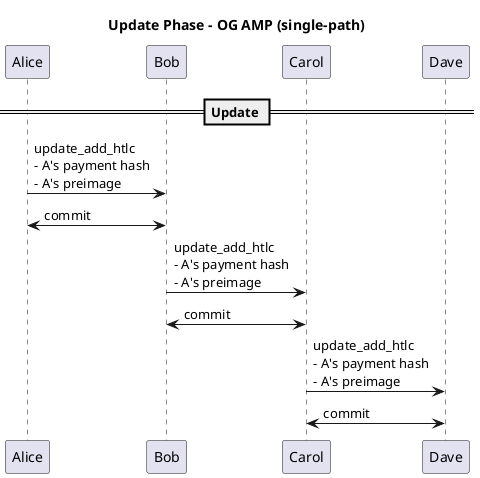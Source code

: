 @startuml
title Update Phase - OG AMP (single-path)
participant Alice
participant Bob
participant Carol
participant Dave

== Update ==

Alice -> Bob: update_add_htlc\n- A's payment hash\n- A's preimage
Alice <-> Bob: commit

Bob -> Carol: update_add_htlc\n- A's payment hash\n- A's preimage
Bob <-> Carol: commit

Carol -> Dave: update_add_htlc\n- A's payment hash\n- A's preimage
Carol <-> Dave: commit

@enduml
